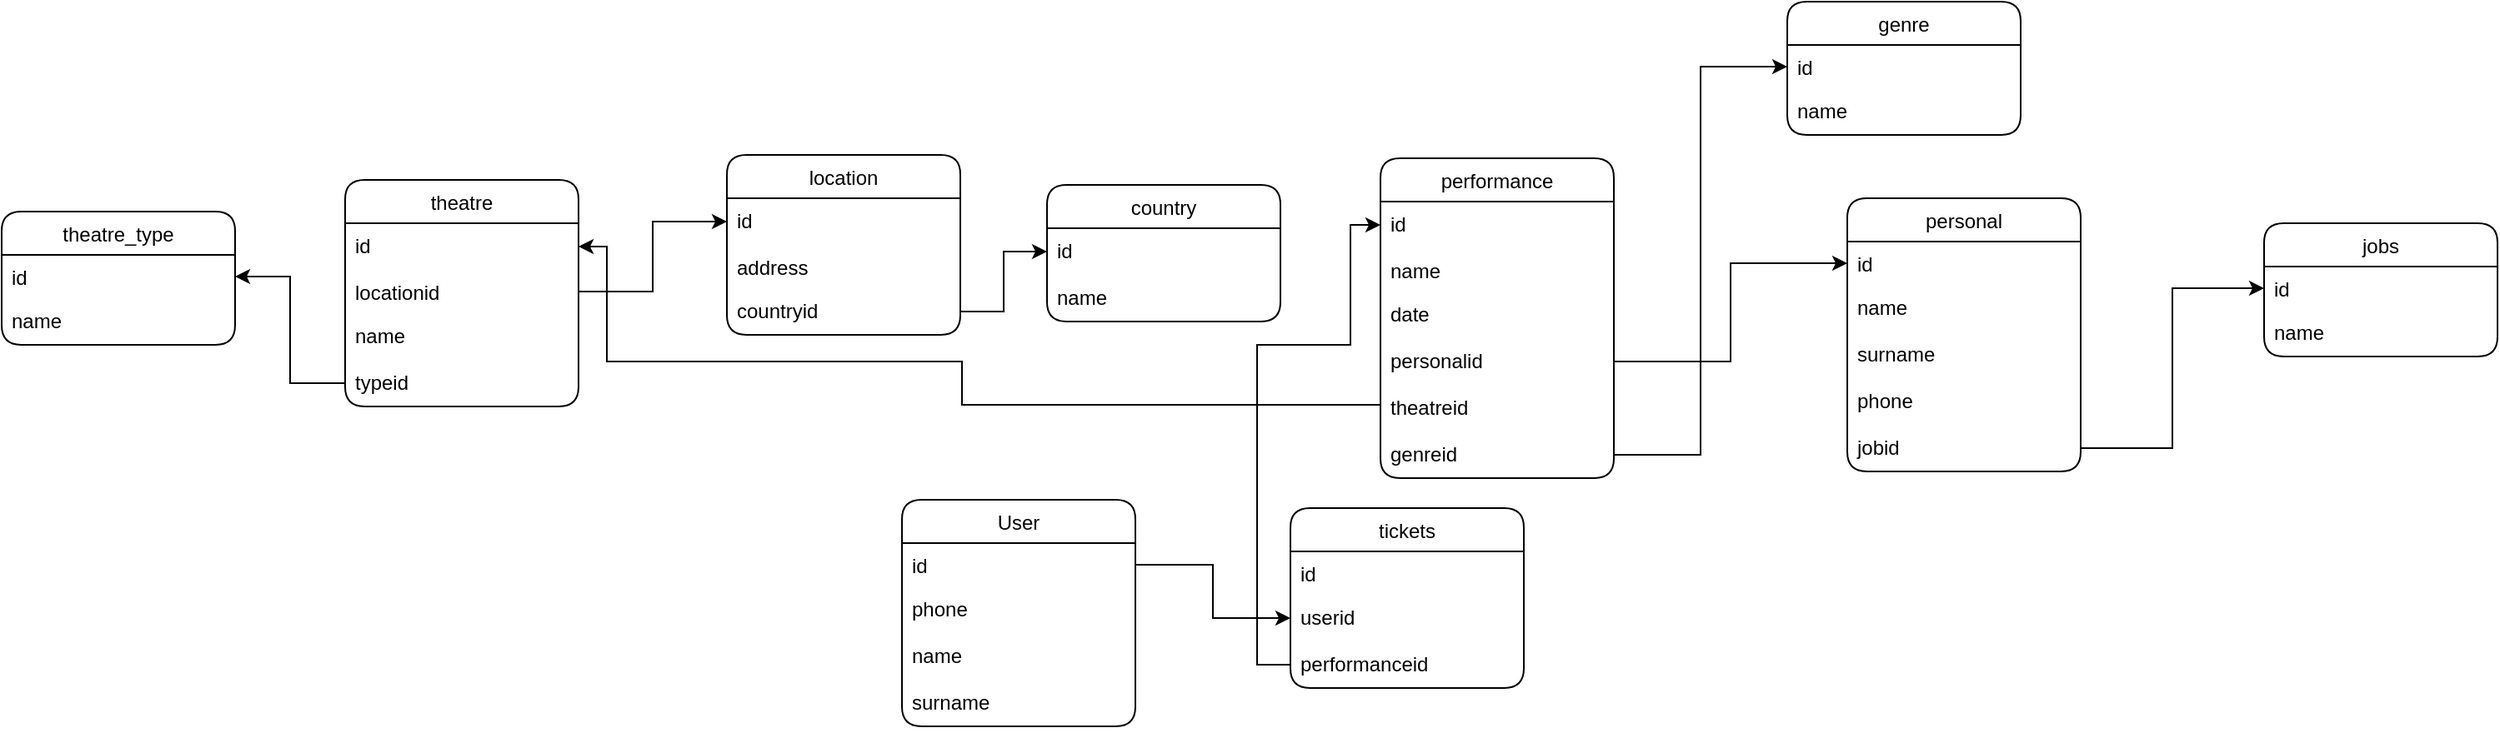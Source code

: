 <mxfile version="21.7.4" type="device">
  <diagram id="Ulc002I4-CXRg7rzfWcE" name="Страница 1">
    <mxGraphModel dx="2213" dy="1960" grid="0" gridSize="10" guides="1" tooltips="1" connect="1" arrows="1" fold="1" page="1" pageScale="1" pageWidth="827" pageHeight="1169" math="0" shadow="0">
      <root>
        <mxCell id="0" />
        <mxCell id="1" parent="0" />
        <mxCell id="hzGDxLUB0dOeA8XzOo1Z-4" value="User" style="swimlane;fontStyle=0;childLayout=stackLayout;horizontal=1;startSize=26;fillColor=none;horizontalStack=0;resizeParent=1;resizeParentMax=0;resizeLast=0;collapsible=1;marginBottom=0;verticalAlign=middle;rounded=1;" parent="1" vertex="1">
          <mxGeometry x="-208" y="179" width="140" height="136" as="geometry" />
        </mxCell>
        <mxCell id="hzGDxLUB0dOeA8XzOo1Z-5" value="id" style="text;strokeColor=none;fillColor=none;align=left;verticalAlign=top;spacingLeft=4;spacingRight=4;overflow=hidden;rotatable=0;points=[[0,0.5],[1,0.5]];portConstraint=eastwest;" parent="hzGDxLUB0dOeA8XzOo1Z-4" vertex="1">
          <mxGeometry y="26" width="140" height="26" as="geometry" />
        </mxCell>
        <mxCell id="hzGDxLUB0dOeA8XzOo1Z-6" value="phone" style="text;strokeColor=none;fillColor=none;align=left;verticalAlign=top;spacingLeft=4;spacingRight=4;overflow=hidden;rotatable=0;points=[[0,0.5],[1,0.5]];portConstraint=eastwest;" parent="hzGDxLUB0dOeA8XzOo1Z-4" vertex="1">
          <mxGeometry y="52" width="140" height="28" as="geometry" />
        </mxCell>
        <mxCell id="hzGDxLUB0dOeA8XzOo1Z-7" value="name" style="text;strokeColor=none;fillColor=none;align=left;verticalAlign=top;spacingLeft=4;spacingRight=4;overflow=hidden;rotatable=0;points=[[0,0.5],[1,0.5]];portConstraint=eastwest;" parent="hzGDxLUB0dOeA8XzOo1Z-4" vertex="1">
          <mxGeometry y="80" width="140" height="28" as="geometry" />
        </mxCell>
        <mxCell id="hzGDxLUB0dOeA8XzOo1Z-8" value="surname" style="text;strokeColor=none;fillColor=none;align=left;verticalAlign=top;spacingLeft=4;spacingRight=4;overflow=hidden;rotatable=0;points=[[0,0.5],[1,0.5]];portConstraint=eastwest;" parent="hzGDxLUB0dOeA8XzOo1Z-4" vertex="1">
          <mxGeometry y="108" width="140" height="28" as="geometry" />
        </mxCell>
        <mxCell id="hzGDxLUB0dOeA8XzOo1Z-9" value="performance" style="swimlane;fontStyle=0;childLayout=stackLayout;horizontal=1;startSize=26;fillColor=none;horizontalStack=0;resizeParent=1;resizeParentMax=0;resizeLast=0;collapsible=1;marginBottom=0;verticalAlign=middle;rounded=1;" parent="1" vertex="1">
          <mxGeometry x="79" y="-26" width="140" height="192" as="geometry" />
        </mxCell>
        <mxCell id="hzGDxLUB0dOeA8XzOo1Z-13" value="id" style="text;strokeColor=none;fillColor=none;align=left;verticalAlign=top;spacingLeft=4;spacingRight=4;overflow=hidden;rotatable=0;points=[[0,0.5],[1,0.5]];portConstraint=eastwest;" parent="hzGDxLUB0dOeA8XzOo1Z-9" vertex="1">
          <mxGeometry y="26" width="140" height="28" as="geometry" />
        </mxCell>
        <mxCell id="hzGDxLUB0dOeA8XzOo1Z-10" value="name&#xa;" style="text;strokeColor=none;fillColor=none;align=left;verticalAlign=top;spacingLeft=4;spacingRight=4;overflow=hidden;rotatable=0;points=[[0,0.5],[1,0.5]];portConstraint=eastwest;" parent="hzGDxLUB0dOeA8XzOo1Z-9" vertex="1">
          <mxGeometry y="54" width="140" height="26" as="geometry" />
        </mxCell>
        <mxCell id="hzGDxLUB0dOeA8XzOo1Z-12" value="date&#xa;" style="text;strokeColor=none;fillColor=none;align=left;verticalAlign=top;spacingLeft=4;spacingRight=4;overflow=hidden;rotatable=0;points=[[0,0.5],[1,0.5]];portConstraint=eastwest;" parent="hzGDxLUB0dOeA8XzOo1Z-9" vertex="1">
          <mxGeometry y="80" width="140" height="28" as="geometry" />
        </mxCell>
        <mxCell id="yZLNAECXlm0yZEk-7AN--3" value="personalid" style="text;strokeColor=none;fillColor=none;align=left;verticalAlign=top;spacingLeft=4;spacingRight=4;overflow=hidden;rotatable=0;points=[[0,0.5],[1,0.5]];portConstraint=eastwest;" parent="hzGDxLUB0dOeA8XzOo1Z-9" vertex="1">
          <mxGeometry y="108" width="140" height="28" as="geometry" />
        </mxCell>
        <mxCell id="TinDo3VdIXW9If2X8s-M-27" value="theatreid" style="text;strokeColor=none;fillColor=none;align=left;verticalAlign=top;spacingLeft=4;spacingRight=4;overflow=hidden;rotatable=0;points=[[0,0.5],[1,0.5]];portConstraint=eastwest;" vertex="1" parent="hzGDxLUB0dOeA8XzOo1Z-9">
          <mxGeometry y="136" width="140" height="28" as="geometry" />
        </mxCell>
        <mxCell id="TinDo3VdIXW9If2X8s-M-35" value="genreid" style="text;strokeColor=none;fillColor=none;align=left;verticalAlign=top;spacingLeft=4;spacingRight=4;overflow=hidden;rotatable=0;points=[[0,0.5],[1,0.5]];portConstraint=eastwest;" vertex="1" parent="hzGDxLUB0dOeA8XzOo1Z-9">
          <mxGeometry y="164" width="140" height="28" as="geometry" />
        </mxCell>
        <mxCell id="86McGOD05Jpw5Y9MJjcj-2" value="personal" style="swimlane;fontStyle=0;childLayout=stackLayout;horizontal=1;startSize=26;fillColor=none;horizontalStack=0;resizeParent=1;resizeParentMax=0;resizeLast=0;collapsible=1;marginBottom=0;verticalAlign=middle;rounded=1;" parent="1" vertex="1">
          <mxGeometry x="359" y="-2" width="140" height="164" as="geometry" />
        </mxCell>
        <mxCell id="86McGOD05Jpw5Y9MJjcj-3" value="id" style="text;strokeColor=none;fillColor=none;align=left;verticalAlign=top;spacingLeft=4;spacingRight=4;overflow=hidden;rotatable=0;points=[[0,0.5],[1,0.5]];portConstraint=eastwest;" parent="86McGOD05Jpw5Y9MJjcj-2" vertex="1">
          <mxGeometry y="26" width="140" height="26" as="geometry" />
        </mxCell>
        <mxCell id="86McGOD05Jpw5Y9MJjcj-4" value="name" style="text;strokeColor=none;fillColor=none;align=left;verticalAlign=top;spacingLeft=4;spacingRight=4;overflow=hidden;rotatable=0;points=[[0,0.5],[1,0.5]];portConstraint=eastwest;" parent="86McGOD05Jpw5Y9MJjcj-2" vertex="1">
          <mxGeometry y="52" width="140" height="28" as="geometry" />
        </mxCell>
        <mxCell id="86McGOD05Jpw5Y9MJjcj-5" value="surname" style="text;strokeColor=none;fillColor=none;align=left;verticalAlign=top;spacingLeft=4;spacingRight=4;overflow=hidden;rotatable=0;points=[[0,0.5],[1,0.5]];portConstraint=eastwest;" parent="86McGOD05Jpw5Y9MJjcj-2" vertex="1">
          <mxGeometry y="80" width="140" height="28" as="geometry" />
        </mxCell>
        <mxCell id="TinDo3VdIXW9If2X8s-M-25" value="phone" style="text;strokeColor=none;fillColor=none;align=left;verticalAlign=top;spacingLeft=4;spacingRight=4;overflow=hidden;rotatable=0;points=[[0,0.5],[1,0.5]];portConstraint=eastwest;" vertex="1" parent="86McGOD05Jpw5Y9MJjcj-2">
          <mxGeometry y="108" width="140" height="28" as="geometry" />
        </mxCell>
        <mxCell id="TinDo3VdIXW9If2X8s-M-29" value="jobid" style="text;strokeColor=none;fillColor=none;align=left;verticalAlign=top;spacingLeft=4;spacingRight=4;overflow=hidden;rotatable=0;points=[[0,0.5],[1,0.5]];portConstraint=eastwest;" vertex="1" parent="86McGOD05Jpw5Y9MJjcj-2">
          <mxGeometry y="136" width="140" height="28" as="geometry" />
        </mxCell>
        <mxCell id="86McGOD05Jpw5Y9MJjcj-9" value="jobs" style="swimlane;fontStyle=0;childLayout=stackLayout;horizontal=1;startSize=26;fillColor=none;horizontalStack=0;resizeParent=1;resizeParentMax=0;resizeLast=0;collapsible=1;marginBottom=0;verticalAlign=middle;rounded=1;" parent="1" vertex="1">
          <mxGeometry x="609" y="13" width="140" height="80" as="geometry" />
        </mxCell>
        <mxCell id="86McGOD05Jpw5Y9MJjcj-10" value="id" style="text;strokeColor=none;fillColor=none;align=left;verticalAlign=top;spacingLeft=4;spacingRight=4;overflow=hidden;rotatable=0;points=[[0,0.5],[1,0.5]];portConstraint=eastwest;" parent="86McGOD05Jpw5Y9MJjcj-9" vertex="1">
          <mxGeometry y="26" width="140" height="26" as="geometry" />
        </mxCell>
        <mxCell id="86McGOD05Jpw5Y9MJjcj-11" value="name" style="text;strokeColor=none;fillColor=none;align=left;verticalAlign=top;spacingLeft=4;spacingRight=4;overflow=hidden;rotatable=0;points=[[0,0.5],[1,0.5]];portConstraint=eastwest;" parent="86McGOD05Jpw5Y9MJjcj-9" vertex="1">
          <mxGeometry y="52" width="140" height="28" as="geometry" />
        </mxCell>
        <mxCell id="TinDo3VdIXW9If2X8s-M-2" value="tickets" style="swimlane;fontStyle=0;childLayout=stackLayout;horizontal=1;startSize=26;fillColor=none;horizontalStack=0;resizeParent=1;resizeParentMax=0;resizeLast=0;collapsible=1;marginBottom=0;verticalAlign=middle;rounded=1;" vertex="1" parent="1">
          <mxGeometry x="25" y="184" width="140" height="108" as="geometry" />
        </mxCell>
        <mxCell id="TinDo3VdIXW9If2X8s-M-3" value="id" style="text;strokeColor=none;fillColor=none;align=left;verticalAlign=top;spacingLeft=4;spacingRight=4;overflow=hidden;rotatable=0;points=[[0,0.5],[1,0.5]];portConstraint=eastwest;" vertex="1" parent="TinDo3VdIXW9If2X8s-M-2">
          <mxGeometry y="26" width="140" height="26" as="geometry" />
        </mxCell>
        <mxCell id="TinDo3VdIXW9If2X8s-M-4" value="userid" style="text;strokeColor=none;fillColor=none;align=left;verticalAlign=top;spacingLeft=4;spacingRight=4;overflow=hidden;rotatable=0;points=[[0,0.5],[1,0.5]];portConstraint=eastwest;" vertex="1" parent="TinDo3VdIXW9If2X8s-M-2">
          <mxGeometry y="52" width="140" height="28" as="geometry" />
        </mxCell>
        <mxCell id="TinDo3VdIXW9If2X8s-M-8" value="performanceid" style="text;strokeColor=none;fillColor=none;align=left;verticalAlign=top;spacingLeft=4;spacingRight=4;overflow=hidden;rotatable=0;points=[[0,0.5],[1,0.5]];portConstraint=eastwest;" vertex="1" parent="TinDo3VdIXW9If2X8s-M-2">
          <mxGeometry y="80" width="140" height="28" as="geometry" />
        </mxCell>
        <mxCell id="TinDo3VdIXW9If2X8s-M-9" style="edgeStyle=orthogonalEdgeStyle;rounded=0;orthogonalLoop=1;jettySize=auto;html=1;exitX=1;exitY=0.5;exitDx=0;exitDy=0;entryX=0;entryY=0.5;entryDx=0;entryDy=0;" edge="1" parent="1" source="hzGDxLUB0dOeA8XzOo1Z-5" target="TinDo3VdIXW9If2X8s-M-4">
          <mxGeometry relative="1" as="geometry" />
        </mxCell>
        <mxCell id="TinDo3VdIXW9If2X8s-M-10" value="theatre" style="swimlane;fontStyle=0;childLayout=stackLayout;horizontal=1;startSize=26;fillColor=none;horizontalStack=0;resizeParent=1;resizeParentMax=0;resizeLast=0;collapsible=1;marginBottom=0;verticalAlign=middle;rounded=1;" vertex="1" parent="1">
          <mxGeometry x="-542" y="-13" width="140" height="136" as="geometry" />
        </mxCell>
        <mxCell id="TinDo3VdIXW9If2X8s-M-11" value="id" style="text;strokeColor=none;fillColor=none;align=left;verticalAlign=top;spacingLeft=4;spacingRight=4;overflow=hidden;rotatable=0;points=[[0,0.5],[1,0.5]];portConstraint=eastwest;" vertex="1" parent="TinDo3VdIXW9If2X8s-M-10">
          <mxGeometry y="26" width="140" height="28" as="geometry" />
        </mxCell>
        <mxCell id="TinDo3VdIXW9If2X8s-M-12" value="locationid" style="text;strokeColor=none;fillColor=none;align=left;verticalAlign=top;spacingLeft=4;spacingRight=4;overflow=hidden;rotatable=0;points=[[0,0.5],[1,0.5]];portConstraint=eastwest;" vertex="1" parent="TinDo3VdIXW9If2X8s-M-10">
          <mxGeometry y="54" width="140" height="26" as="geometry" />
        </mxCell>
        <mxCell id="TinDo3VdIXW9If2X8s-M-13" value="name" style="text;strokeColor=none;fillColor=none;align=left;verticalAlign=top;spacingLeft=4;spacingRight=4;overflow=hidden;rotatable=0;points=[[0,0.5],[1,0.5]];portConstraint=eastwest;" vertex="1" parent="TinDo3VdIXW9If2X8s-M-10">
          <mxGeometry y="80" width="140" height="28" as="geometry" />
        </mxCell>
        <mxCell id="TinDo3VdIXW9If2X8s-M-40" value="typeid" style="text;strokeColor=none;fillColor=none;align=left;verticalAlign=top;spacingLeft=4;spacingRight=4;overflow=hidden;rotatable=0;points=[[0,0.5],[1,0.5]];portConstraint=eastwest;" vertex="1" parent="TinDo3VdIXW9If2X8s-M-10">
          <mxGeometry y="108" width="140" height="28" as="geometry" />
        </mxCell>
        <mxCell id="TinDo3VdIXW9If2X8s-M-15" value="location" style="swimlane;fontStyle=0;childLayout=stackLayout;horizontal=1;startSize=26;fillColor=none;horizontalStack=0;resizeParent=1;resizeParentMax=0;resizeLast=0;collapsible=1;marginBottom=0;verticalAlign=middle;rounded=1;" vertex="1" parent="1">
          <mxGeometry x="-313" y="-28" width="140" height="108" as="geometry" />
        </mxCell>
        <mxCell id="TinDo3VdIXW9If2X8s-M-16" value="id" style="text;strokeColor=none;fillColor=none;align=left;verticalAlign=top;spacingLeft=4;spacingRight=4;overflow=hidden;rotatable=0;points=[[0,0.5],[1,0.5]];portConstraint=eastwest;" vertex="1" parent="TinDo3VdIXW9If2X8s-M-15">
          <mxGeometry y="26" width="140" height="28" as="geometry" />
        </mxCell>
        <mxCell id="TinDo3VdIXW9If2X8s-M-17" value="address" style="text;strokeColor=none;fillColor=none;align=left;verticalAlign=top;spacingLeft=4;spacingRight=4;overflow=hidden;rotatable=0;points=[[0,0.5],[1,0.5]];portConstraint=eastwest;" vertex="1" parent="TinDo3VdIXW9If2X8s-M-15">
          <mxGeometry y="54" width="140" height="26" as="geometry" />
        </mxCell>
        <mxCell id="TinDo3VdIXW9If2X8s-M-18" value="countryid" style="text;strokeColor=none;fillColor=none;align=left;verticalAlign=top;spacingLeft=4;spacingRight=4;overflow=hidden;rotatable=0;points=[[0,0.5],[1,0.5]];portConstraint=eastwest;" vertex="1" parent="TinDo3VdIXW9If2X8s-M-15">
          <mxGeometry y="80" width="140" height="28" as="geometry" />
        </mxCell>
        <mxCell id="TinDo3VdIXW9If2X8s-M-19" value="country" style="swimlane;fontStyle=0;childLayout=stackLayout;horizontal=1;startSize=26;fillColor=none;horizontalStack=0;resizeParent=1;resizeParentMax=0;resizeLast=0;collapsible=1;marginBottom=0;verticalAlign=middle;rounded=1;" vertex="1" parent="1">
          <mxGeometry x="-121" y="-10" width="140" height="82" as="geometry" />
        </mxCell>
        <mxCell id="TinDo3VdIXW9If2X8s-M-20" value="id" style="text;strokeColor=none;fillColor=none;align=left;verticalAlign=top;spacingLeft=4;spacingRight=4;overflow=hidden;rotatable=0;points=[[0,0.5],[1,0.5]];portConstraint=eastwest;" vertex="1" parent="TinDo3VdIXW9If2X8s-M-19">
          <mxGeometry y="26" width="140" height="28" as="geometry" />
        </mxCell>
        <mxCell id="TinDo3VdIXW9If2X8s-M-22" value="name" style="text;strokeColor=none;fillColor=none;align=left;verticalAlign=top;spacingLeft=4;spacingRight=4;overflow=hidden;rotatable=0;points=[[0,0.5],[1,0.5]];portConstraint=eastwest;" vertex="1" parent="TinDo3VdIXW9If2X8s-M-19">
          <mxGeometry y="54" width="140" height="28" as="geometry" />
        </mxCell>
        <mxCell id="TinDo3VdIXW9If2X8s-M-23" style="edgeStyle=orthogonalEdgeStyle;rounded=0;orthogonalLoop=1;jettySize=auto;html=1;exitX=1;exitY=0.5;exitDx=0;exitDy=0;entryX=0;entryY=0.5;entryDx=0;entryDy=0;" edge="1" parent="1" source="TinDo3VdIXW9If2X8s-M-12" target="TinDo3VdIXW9If2X8s-M-16">
          <mxGeometry relative="1" as="geometry">
            <mxPoint x="-349" y="69" as="targetPoint" />
          </mxGeometry>
        </mxCell>
        <mxCell id="TinDo3VdIXW9If2X8s-M-24" style="edgeStyle=orthogonalEdgeStyle;rounded=0;orthogonalLoop=1;jettySize=auto;html=1;exitX=1;exitY=0.5;exitDx=0;exitDy=0;entryX=0;entryY=0.5;entryDx=0;entryDy=0;" edge="1" parent="1" source="TinDo3VdIXW9If2X8s-M-18" target="TinDo3VdIXW9If2X8s-M-20">
          <mxGeometry relative="1" as="geometry" />
        </mxCell>
        <mxCell id="TinDo3VdIXW9If2X8s-M-26" style="edgeStyle=orthogonalEdgeStyle;rounded=0;orthogonalLoop=1;jettySize=auto;html=1;exitX=1;exitY=0.5;exitDx=0;exitDy=0;entryX=0;entryY=0.5;entryDx=0;entryDy=0;" edge="1" parent="1" source="TinDo3VdIXW9If2X8s-M-29" target="86McGOD05Jpw5Y9MJjcj-10">
          <mxGeometry relative="1" as="geometry" />
        </mxCell>
        <mxCell id="TinDo3VdIXW9If2X8s-M-28" style="edgeStyle=orthogonalEdgeStyle;rounded=0;orthogonalLoop=1;jettySize=auto;html=1;exitX=0;exitY=0.5;exitDx=0;exitDy=0;entryX=1;entryY=0.5;entryDx=0;entryDy=0;" edge="1" parent="1" source="TinDo3VdIXW9If2X8s-M-27" target="TinDo3VdIXW9If2X8s-M-11">
          <mxGeometry relative="1" as="geometry">
            <Array as="points">
              <mxPoint x="-172" y="122" />
              <mxPoint x="-172" y="96" />
              <mxPoint x="-385" y="96" />
            </Array>
          </mxGeometry>
        </mxCell>
        <mxCell id="TinDo3VdIXW9If2X8s-M-30" style="edgeStyle=orthogonalEdgeStyle;rounded=0;orthogonalLoop=1;jettySize=auto;html=1;exitX=1;exitY=0.5;exitDx=0;exitDy=0;entryX=0;entryY=0.5;entryDx=0;entryDy=0;" edge="1" parent="1" source="yZLNAECXlm0yZEk-7AN--3" target="86McGOD05Jpw5Y9MJjcj-3">
          <mxGeometry relative="1" as="geometry" />
        </mxCell>
        <mxCell id="TinDo3VdIXW9If2X8s-M-31" style="edgeStyle=orthogonalEdgeStyle;rounded=0;orthogonalLoop=1;jettySize=auto;html=1;exitX=0;exitY=0.5;exitDx=0;exitDy=0;entryX=0;entryY=0.5;entryDx=0;entryDy=0;" edge="1" parent="1" source="TinDo3VdIXW9If2X8s-M-8" target="hzGDxLUB0dOeA8XzOo1Z-13">
          <mxGeometry relative="1" as="geometry">
            <Array as="points">
              <mxPoint x="5" y="278" />
              <mxPoint x="5" y="86" />
              <mxPoint x="61" y="86" />
            </Array>
          </mxGeometry>
        </mxCell>
        <mxCell id="TinDo3VdIXW9If2X8s-M-32" value="genre" style="swimlane;fontStyle=0;childLayout=stackLayout;horizontal=1;startSize=26;fillColor=none;horizontalStack=0;resizeParent=1;resizeParentMax=0;resizeLast=0;collapsible=1;marginBottom=0;verticalAlign=middle;rounded=1;" vertex="1" parent="1">
          <mxGeometry x="323" y="-120" width="140" height="80" as="geometry" />
        </mxCell>
        <mxCell id="TinDo3VdIXW9If2X8s-M-33" value="id" style="text;strokeColor=none;fillColor=none;align=left;verticalAlign=top;spacingLeft=4;spacingRight=4;overflow=hidden;rotatable=0;points=[[0,0.5],[1,0.5]];portConstraint=eastwest;" vertex="1" parent="TinDo3VdIXW9If2X8s-M-32">
          <mxGeometry y="26" width="140" height="26" as="geometry" />
        </mxCell>
        <mxCell id="TinDo3VdIXW9If2X8s-M-34" value="name" style="text;strokeColor=none;fillColor=none;align=left;verticalAlign=top;spacingLeft=4;spacingRight=4;overflow=hidden;rotatable=0;points=[[0,0.5],[1,0.5]];portConstraint=eastwest;" vertex="1" parent="TinDo3VdIXW9If2X8s-M-32">
          <mxGeometry y="52" width="140" height="28" as="geometry" />
        </mxCell>
        <mxCell id="TinDo3VdIXW9If2X8s-M-36" style="edgeStyle=orthogonalEdgeStyle;rounded=0;orthogonalLoop=1;jettySize=auto;html=1;exitX=1;exitY=0.5;exitDx=0;exitDy=0;entryX=0;entryY=0.5;entryDx=0;entryDy=0;" edge="1" parent="1" source="TinDo3VdIXW9If2X8s-M-35" target="TinDo3VdIXW9If2X8s-M-33">
          <mxGeometry relative="1" as="geometry" />
        </mxCell>
        <mxCell id="TinDo3VdIXW9If2X8s-M-37" value="theatre_type" style="swimlane;fontStyle=0;childLayout=stackLayout;horizontal=1;startSize=26;fillColor=none;horizontalStack=0;resizeParent=1;resizeParentMax=0;resizeLast=0;collapsible=1;marginBottom=0;verticalAlign=middle;rounded=1;" vertex="1" parent="1">
          <mxGeometry x="-748" y="6" width="140" height="80" as="geometry" />
        </mxCell>
        <mxCell id="TinDo3VdIXW9If2X8s-M-38" value="id" style="text;strokeColor=none;fillColor=none;align=left;verticalAlign=top;spacingLeft=4;spacingRight=4;overflow=hidden;rotatable=0;points=[[0,0.5],[1,0.5]];portConstraint=eastwest;" vertex="1" parent="TinDo3VdIXW9If2X8s-M-37">
          <mxGeometry y="26" width="140" height="26" as="geometry" />
        </mxCell>
        <mxCell id="TinDo3VdIXW9If2X8s-M-39" value="name" style="text;strokeColor=none;fillColor=none;align=left;verticalAlign=top;spacingLeft=4;spacingRight=4;overflow=hidden;rotatable=0;points=[[0,0.5],[1,0.5]];portConstraint=eastwest;" vertex="1" parent="TinDo3VdIXW9If2X8s-M-37">
          <mxGeometry y="52" width="140" height="28" as="geometry" />
        </mxCell>
        <mxCell id="TinDo3VdIXW9If2X8s-M-41" style="edgeStyle=orthogonalEdgeStyle;rounded=0;orthogonalLoop=1;jettySize=auto;html=1;exitX=0;exitY=0.5;exitDx=0;exitDy=0;entryX=1;entryY=0.5;entryDx=0;entryDy=0;" edge="1" parent="1" source="TinDo3VdIXW9If2X8s-M-40" target="TinDo3VdIXW9If2X8s-M-38">
          <mxGeometry relative="1" as="geometry" />
        </mxCell>
      </root>
    </mxGraphModel>
  </diagram>
</mxfile>
